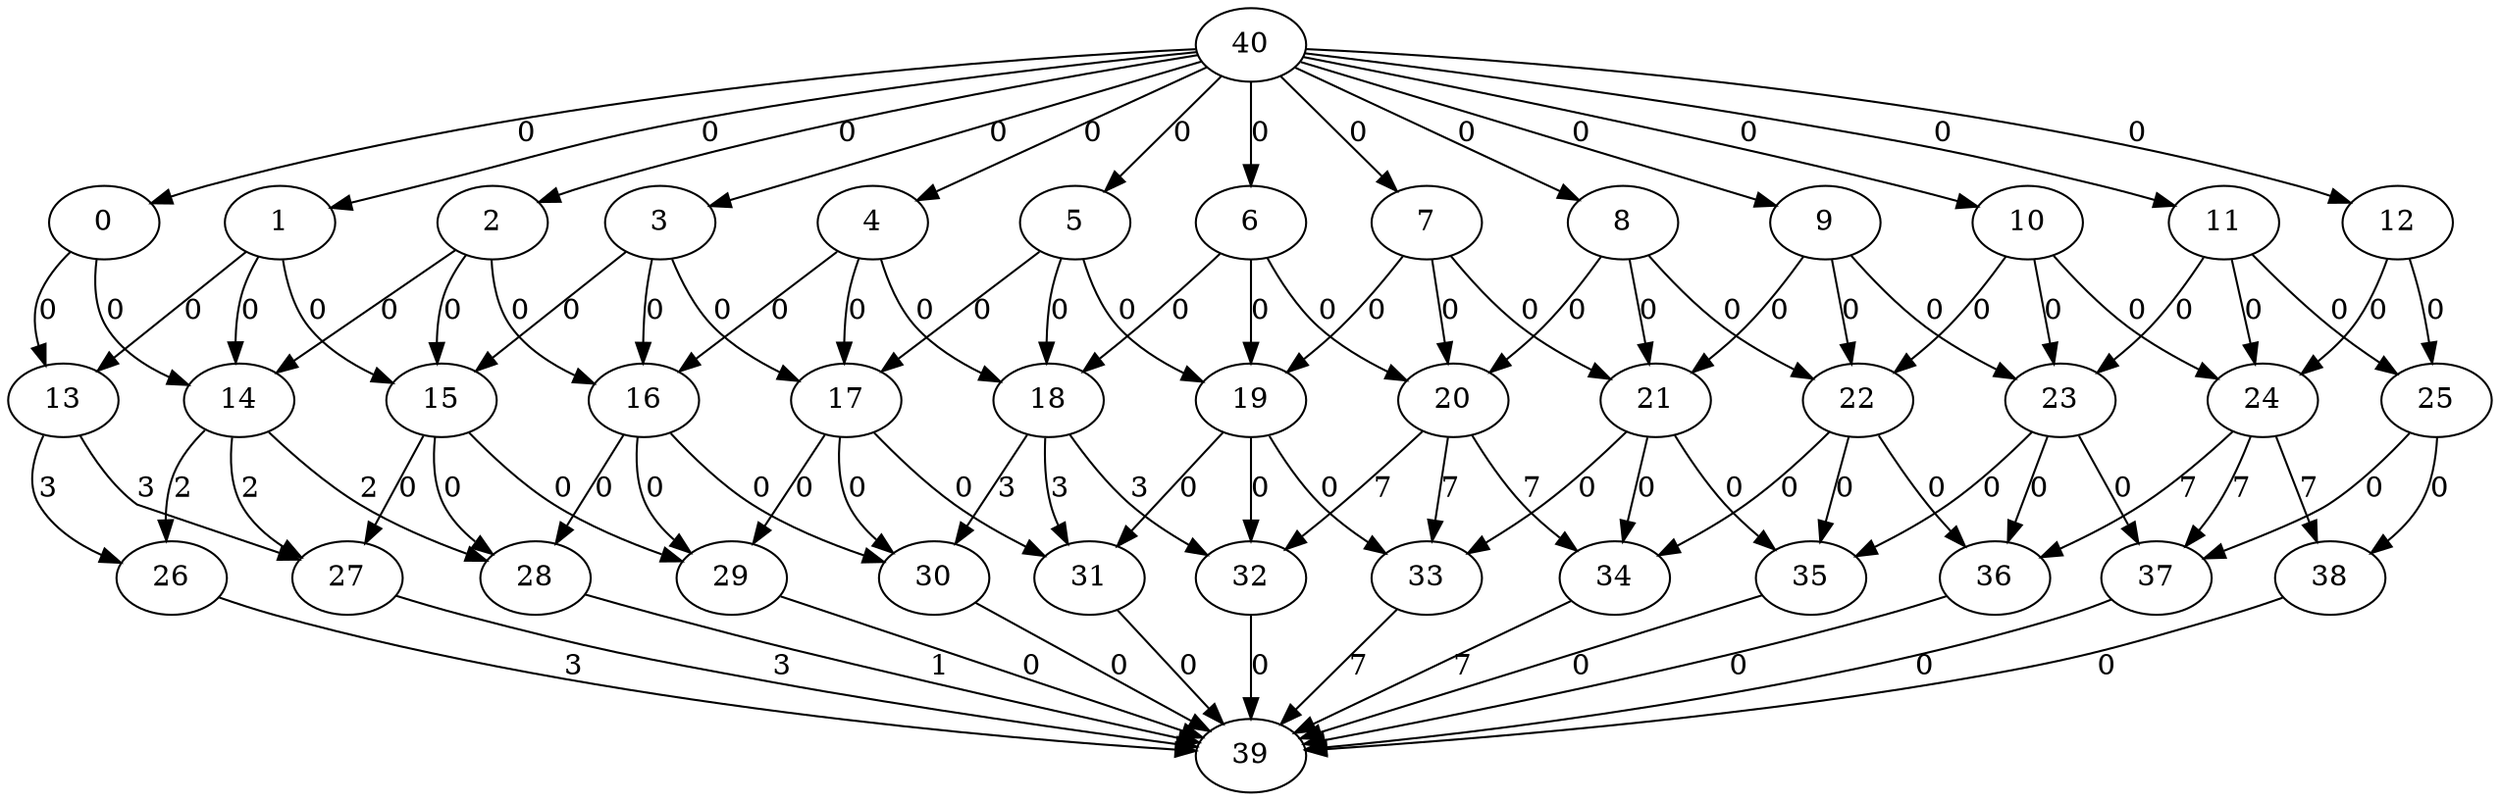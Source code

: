 digraph G{
0->13[label="0"];
0->14[label="0"];
1->14[label="0"];
1->13[label="0"];
1->15[label="0"];
2->15[label="0"];
2->14[label="0"];
2->16[label="0"];
3->16[label="0"];
3->15[label="0"];
3->17[label="0"];
4->17[label="0"];
4->16[label="0"];
4->18[label="0"];
5->18[label="0"];
5->17[label="0"];
5->19[label="0"];
6->19[label="0"];
6->18[label="0"];
6->20[label="0"];
7->20[label="0"];
7->19[label="0"];
7->21[label="0"];
8->21[label="0"];
8->20[label="0"];
8->22[label="0"];
9->22[label="0"];
9->21[label="0"];
9->23[label="0"];
10->23[label="0"];
10->22[label="0"];
10->24[label="0"];
11->24[label="0"];
11->23[label="0"];
11->25[label="0"];
12->25[label="0"];
12->24[label="0"];
13->26[label="3"];
13->27[label="3"];
14->27[label="2"];
14->26[label="2"];
14->28[label="2"];
15->28[label="0"];
15->27[label="0"];
15->29[label="0"];
16->29[label="0"];
16->28[label="0"];
16->30[label="0"];
17->30[label="0"];
17->29[label="0"];
17->31[label="0"];
18->31[label="3"];
18->30[label="3"];
18->32[label="3"];
19->32[label="0"];
19->31[label="0"];
19->33[label="0"];
20->33[label="7"];
20->32[label="7"];
20->34[label="7"];
21->34[label="0"];
21->33[label="0"];
21->35[label="0"];
22->35[label="0"];
22->34[label="0"];
22->36[label="0"];
23->36[label="0"];
23->35[label="0"];
23->37[label="0"];
24->37[label="7"];
24->36[label="7"];
24->38[label="7"];
25->38[label="0"];
25->37[label="0"];
26->39[label="3"];
27->39[label="3"];
28->39[label="1"];
29->39[label="0"];
30->39[label="0"];
31->39[label="0"];
32->39[label="0"];
33->39[label="7"];
34->39[label="7"];
35->39[label="0"];
36->39[label="0"];
37->39[label="0"];
38->39[label="0"];
40->0[label="0"];
40->1[label="0"];
40->2[label="0"];
40->3[label="0"];
40->4[label="0"];
40->5[label="0"];
40->6[label="0"];
40->7[label="0"];
40->8[label="0"];
40->9[label="0"];
40->10[label="0"];
40->11[label="0"];
40->12[label="0"];
}
